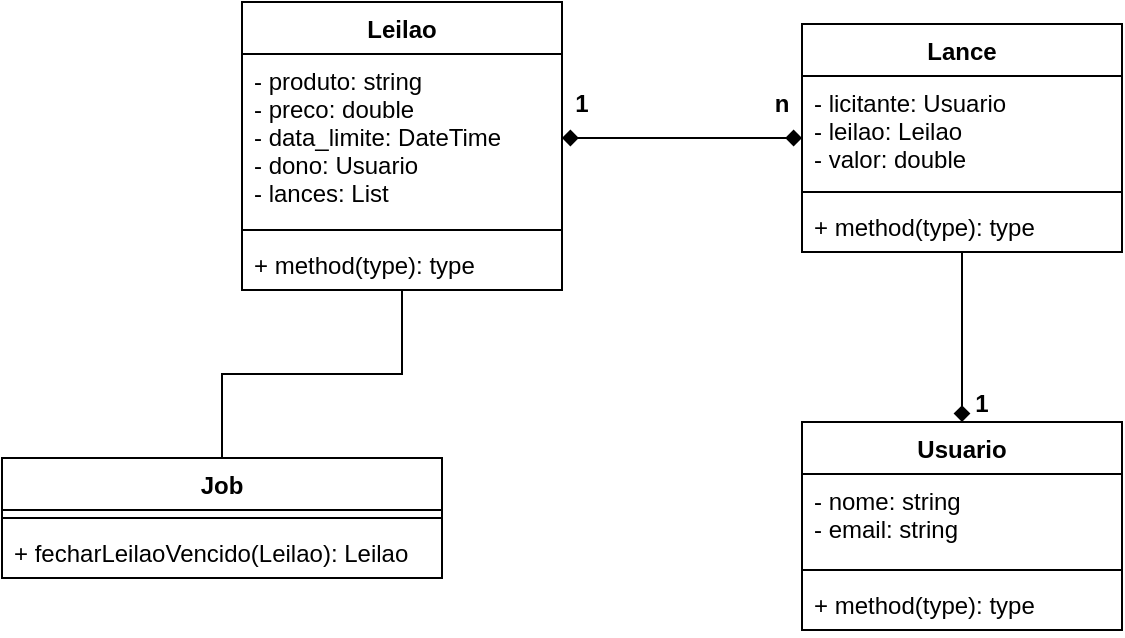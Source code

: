 <mxfile version="13.9.3" type="github">
  <diagram id="C5RBs43oDa-KdzZeNtuy" name="Page-1">
    <mxGraphModel dx="1038" dy="580" grid="1" gridSize="10" guides="1" tooltips="1" connect="1" arrows="1" fold="1" page="1" pageScale="1" pageWidth="827" pageHeight="1169" math="0" shadow="0">
      <root>
        <mxCell id="WIyWlLk6GJQsqaUBKTNV-0" />
        <mxCell id="WIyWlLk6GJQsqaUBKTNV-1" parent="WIyWlLk6GJQsqaUBKTNV-0" />
        <mxCell id="8cW7ZaMCj3sW91ehdtll-22" style="edgeStyle=orthogonalEdgeStyle;rounded=0;orthogonalLoop=1;jettySize=auto;html=1;entryX=0.5;entryY=0;entryDx=0;entryDy=0;startArrow=none;startFill=0;endArrow=none;endFill=0;" edge="1" parent="WIyWlLk6GJQsqaUBKTNV-1" source="8cW7ZaMCj3sW91ehdtll-0" target="8cW7ZaMCj3sW91ehdtll-13">
          <mxGeometry relative="1" as="geometry" />
        </mxCell>
        <mxCell id="8cW7ZaMCj3sW91ehdtll-0" value="Leilao" style="swimlane;fontStyle=1;align=center;verticalAlign=top;childLayout=stackLayout;horizontal=1;startSize=26;horizontalStack=0;resizeParent=1;resizeParentMax=0;resizeLast=0;collapsible=1;marginBottom=0;" vertex="1" parent="WIyWlLk6GJQsqaUBKTNV-1">
          <mxGeometry x="300" y="210" width="160" height="144" as="geometry" />
        </mxCell>
        <mxCell id="8cW7ZaMCj3sW91ehdtll-1" value="- produto: string &#xa;- preco: double&#xa;- data_limite: DateTime&#xa;- dono: Usuario&#xa;- lances: List" style="text;strokeColor=none;fillColor=none;align=left;verticalAlign=top;spacingLeft=4;spacingRight=4;overflow=hidden;rotatable=0;points=[[0,0.5],[1,0.5]];portConstraint=eastwest;" vertex="1" parent="8cW7ZaMCj3sW91ehdtll-0">
          <mxGeometry y="26" width="160" height="84" as="geometry" />
        </mxCell>
        <mxCell id="8cW7ZaMCj3sW91ehdtll-2" value="" style="line;strokeWidth=1;fillColor=none;align=left;verticalAlign=middle;spacingTop=-1;spacingLeft=3;spacingRight=3;rotatable=0;labelPosition=right;points=[];portConstraint=eastwest;" vertex="1" parent="8cW7ZaMCj3sW91ehdtll-0">
          <mxGeometry y="110" width="160" height="8" as="geometry" />
        </mxCell>
        <mxCell id="8cW7ZaMCj3sW91ehdtll-3" value="+ method(type): type" style="text;strokeColor=none;fillColor=none;align=left;verticalAlign=top;spacingLeft=4;spacingRight=4;overflow=hidden;rotatable=0;points=[[0,0.5],[1,0.5]];portConstraint=eastwest;" vertex="1" parent="8cW7ZaMCj3sW91ehdtll-0">
          <mxGeometry y="118" width="160" height="26" as="geometry" />
        </mxCell>
        <mxCell id="8cW7ZaMCj3sW91ehdtll-4" value="Usuario" style="swimlane;fontStyle=1;align=center;verticalAlign=top;childLayout=stackLayout;horizontal=1;startSize=26;horizontalStack=0;resizeParent=1;resizeParentMax=0;resizeLast=0;collapsible=1;marginBottom=0;" vertex="1" parent="WIyWlLk6GJQsqaUBKTNV-1">
          <mxGeometry x="580" y="420" width="160" height="104" as="geometry" />
        </mxCell>
        <mxCell id="8cW7ZaMCj3sW91ehdtll-5" value="- nome: string&#xa;- email: string" style="text;strokeColor=none;fillColor=none;align=left;verticalAlign=top;spacingLeft=4;spacingRight=4;overflow=hidden;rotatable=0;points=[[0,0.5],[1,0.5]];portConstraint=eastwest;" vertex="1" parent="8cW7ZaMCj3sW91ehdtll-4">
          <mxGeometry y="26" width="160" height="44" as="geometry" />
        </mxCell>
        <mxCell id="8cW7ZaMCj3sW91ehdtll-6" value="" style="line;strokeWidth=1;fillColor=none;align=left;verticalAlign=middle;spacingTop=-1;spacingLeft=3;spacingRight=3;rotatable=0;labelPosition=right;points=[];portConstraint=eastwest;" vertex="1" parent="8cW7ZaMCj3sW91ehdtll-4">
          <mxGeometry y="70" width="160" height="8" as="geometry" />
        </mxCell>
        <mxCell id="8cW7ZaMCj3sW91ehdtll-7" value="+ method(type): type" style="text;strokeColor=none;fillColor=none;align=left;verticalAlign=top;spacingLeft=4;spacingRight=4;overflow=hidden;rotatable=0;points=[[0,0.5],[1,0.5]];portConstraint=eastwest;" vertex="1" parent="8cW7ZaMCj3sW91ehdtll-4">
          <mxGeometry y="78" width="160" height="26" as="geometry" />
        </mxCell>
        <mxCell id="8cW7ZaMCj3sW91ehdtll-20" style="edgeStyle=orthogonalEdgeStyle;rounded=0;orthogonalLoop=1;jettySize=auto;html=1;entryX=0.5;entryY=0;entryDx=0;entryDy=0;startArrow=none;startFill=0;endArrow=diamond;endFill=1;" edge="1" parent="WIyWlLk6GJQsqaUBKTNV-1" source="8cW7ZaMCj3sW91ehdtll-9" target="8cW7ZaMCj3sW91ehdtll-4">
          <mxGeometry relative="1" as="geometry" />
        </mxCell>
        <mxCell id="8cW7ZaMCj3sW91ehdtll-9" value="Lance" style="swimlane;fontStyle=1;align=center;verticalAlign=top;childLayout=stackLayout;horizontal=1;startSize=26;horizontalStack=0;resizeParent=1;resizeParentMax=0;resizeLast=0;collapsible=1;marginBottom=0;" vertex="1" parent="WIyWlLk6GJQsqaUBKTNV-1">
          <mxGeometry x="580" y="221" width="160" height="114" as="geometry" />
        </mxCell>
        <mxCell id="8cW7ZaMCj3sW91ehdtll-10" value="- licitante: Usuario&#xa;- leilao: Leilao&#xa;- valor: double" style="text;strokeColor=none;fillColor=none;align=left;verticalAlign=top;spacingLeft=4;spacingRight=4;overflow=hidden;rotatable=0;points=[[0,0.5],[1,0.5]];portConstraint=eastwest;" vertex="1" parent="8cW7ZaMCj3sW91ehdtll-9">
          <mxGeometry y="26" width="160" height="54" as="geometry" />
        </mxCell>
        <mxCell id="8cW7ZaMCj3sW91ehdtll-11" value="" style="line;strokeWidth=1;fillColor=none;align=left;verticalAlign=middle;spacingTop=-1;spacingLeft=3;spacingRight=3;rotatable=0;labelPosition=right;points=[];portConstraint=eastwest;" vertex="1" parent="8cW7ZaMCj3sW91ehdtll-9">
          <mxGeometry y="80" width="160" height="8" as="geometry" />
        </mxCell>
        <mxCell id="8cW7ZaMCj3sW91ehdtll-12" value="+ method(type): type" style="text;strokeColor=none;fillColor=none;align=left;verticalAlign=top;spacingLeft=4;spacingRight=4;overflow=hidden;rotatable=0;points=[[0,0.5],[1,0.5]];portConstraint=eastwest;" vertex="1" parent="8cW7ZaMCj3sW91ehdtll-9">
          <mxGeometry y="88" width="160" height="26" as="geometry" />
        </mxCell>
        <mxCell id="8cW7ZaMCj3sW91ehdtll-13" value="Job" style="swimlane;fontStyle=1;align=center;verticalAlign=top;childLayout=stackLayout;horizontal=1;startSize=26;horizontalStack=0;resizeParent=1;resizeParentMax=0;resizeLast=0;collapsible=1;marginBottom=0;" vertex="1" parent="WIyWlLk6GJQsqaUBKTNV-1">
          <mxGeometry x="180" y="438" width="220" height="60" as="geometry" />
        </mxCell>
        <mxCell id="8cW7ZaMCj3sW91ehdtll-15" value="" style="line;strokeWidth=1;fillColor=none;align=left;verticalAlign=middle;spacingTop=-1;spacingLeft=3;spacingRight=3;rotatable=0;labelPosition=right;points=[];portConstraint=eastwest;" vertex="1" parent="8cW7ZaMCj3sW91ehdtll-13">
          <mxGeometry y="26" width="220" height="8" as="geometry" />
        </mxCell>
        <mxCell id="8cW7ZaMCj3sW91ehdtll-16" value="+ fecharLeilaoVencido(Leilao): Leilao" style="text;strokeColor=none;fillColor=none;align=left;verticalAlign=top;spacingLeft=4;spacingRight=4;overflow=hidden;rotatable=0;points=[[0,0.5],[1,0.5]];portConstraint=eastwest;" vertex="1" parent="8cW7ZaMCj3sW91ehdtll-13">
          <mxGeometry y="34" width="220" height="26" as="geometry" />
        </mxCell>
        <mxCell id="8cW7ZaMCj3sW91ehdtll-17" style="edgeStyle=orthogonalEdgeStyle;rounded=0;orthogonalLoop=1;jettySize=auto;html=1;entryX=0;entryY=0.5;entryDx=0;entryDy=0;endArrow=diamond;endFill=1;startArrow=diamond;startFill=1;" edge="1" parent="WIyWlLk6GJQsqaUBKTNV-1" source="8cW7ZaMCj3sW91ehdtll-1" target="8cW7ZaMCj3sW91ehdtll-9">
          <mxGeometry relative="1" as="geometry" />
        </mxCell>
        <mxCell id="8cW7ZaMCj3sW91ehdtll-18" value="1" style="text;align=center;fontStyle=1;verticalAlign=middle;spacingLeft=3;spacingRight=3;strokeColor=none;rotatable=0;points=[[0,0.5],[1,0.5]];portConstraint=eastwest;" vertex="1" parent="WIyWlLk6GJQsqaUBKTNV-1">
          <mxGeometry x="460" y="250" width="20" height="20" as="geometry" />
        </mxCell>
        <mxCell id="8cW7ZaMCj3sW91ehdtll-19" value="n" style="text;align=center;fontStyle=1;verticalAlign=middle;spacingLeft=3;spacingRight=3;strokeColor=none;rotatable=0;points=[[0,0.5],[1,0.5]];portConstraint=eastwest;" vertex="1" parent="WIyWlLk6GJQsqaUBKTNV-1">
          <mxGeometry x="560" y="250" width="20" height="20" as="geometry" />
        </mxCell>
        <mxCell id="8cW7ZaMCj3sW91ehdtll-21" value="1" style="text;align=center;fontStyle=1;verticalAlign=middle;spacingLeft=3;spacingRight=3;strokeColor=none;rotatable=0;points=[[0,0.5],[1,0.5]];portConstraint=eastwest;" vertex="1" parent="WIyWlLk6GJQsqaUBKTNV-1">
          <mxGeometry x="660" y="400" width="20" height="20" as="geometry" />
        </mxCell>
      </root>
    </mxGraphModel>
  </diagram>
</mxfile>
